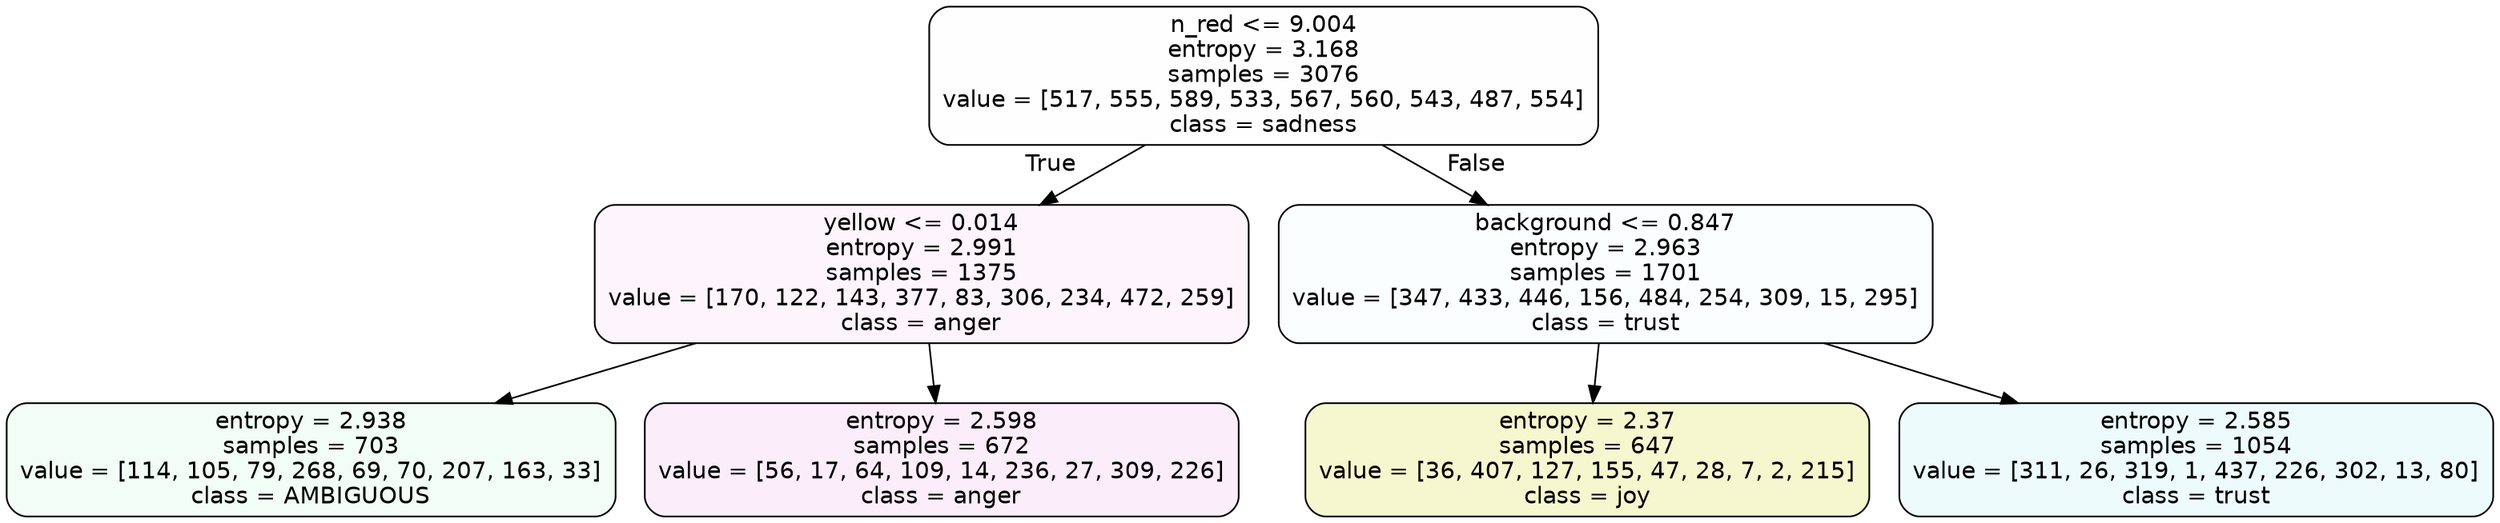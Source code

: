 digraph Tree {
node [shape=box, style="filled, rounded", color="black", fontname=helvetica] ;
edge [fontname=helvetica] ;
0 [label="n_red <= 9.004\nentropy = 3.168\nsamples = 3076\nvalue = [517, 555, 589, 533, 567, 560, 543, 487, 554]\nclass = sadness", fillcolor="#64e53901"] ;
1 [label="yellow <= 0.014\nentropy = 2.991\nsamples = 1375\nvalue = [170, 122, 143, 377, 83, 306, 234, 472, 259]\nclass = anger", fillcolor="#e539d70e"] ;
0 -> 1 [labeldistance=2.5, labelangle=45, headlabel="True"] ;
2 [label="entropy = 2.938\nsamples = 703\nvalue = [114, 105, 79, 268, 69, 70, 207, 163, 33]\nclass = AMBIGUOUS", fillcolor="#39e58111"] ;
1 -> 2 ;
3 [label="entropy = 2.598\nsamples = 672\nvalue = [56, 17, 64, 109, 14, 236, 27, 309, 226]\nclass = anger", fillcolor="#e539d717"] ;
1 -> 3 ;
4 [label="background <= 0.847\nentropy = 2.963\nsamples = 1701\nvalue = [347, 433, 446, 156, 484, 254, 309, 15, 295]\nclass = trust", fillcolor="#39d7e504"] ;
0 -> 4 [labeldistance=2.5, labelangle=-45, headlabel="False"] ;
5 [label="entropy = 2.37\nsamples = 647\nvalue = [36, 407, 127, 155, 47, 28, 7, 2, 215]\nclass = joy", fillcolor="#d7e5393d"] ;
4 -> 5 ;
6 [label="entropy = 2.585\nsamples = 1054\nvalue = [311, 26, 319, 1, 437, 226, 302, 13, 80]\nclass = trust", fillcolor="#39d7e516"] ;
4 -> 6 ;
}
